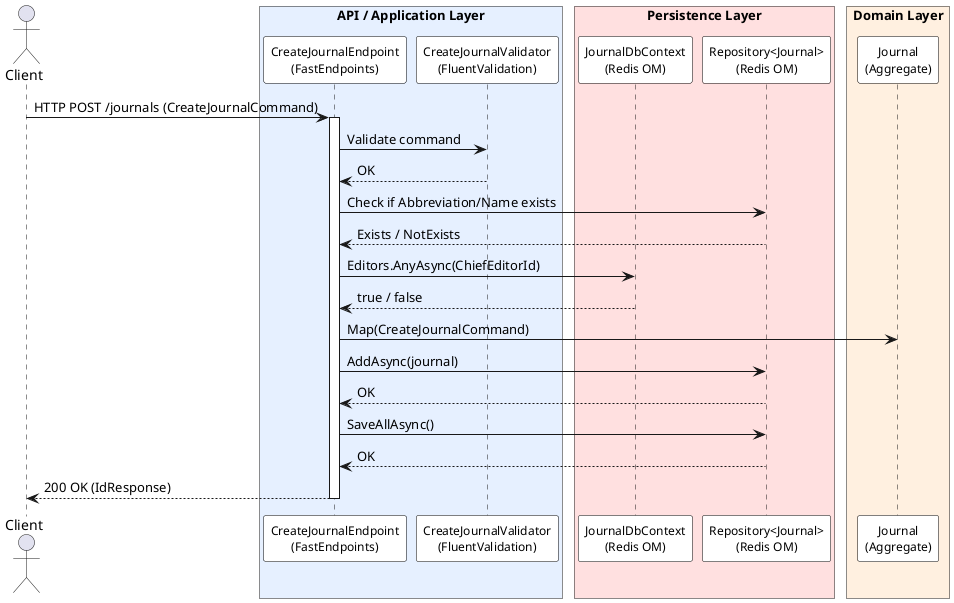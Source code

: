 @startuml
skinparam participant {
  FontSize 12
  BackgroundColor White
  BorderColor Black
}
skinparam boxPadding 5
skinparam boxBorderThickness 1

actor Client

box " API / Application Layer " #E6F0FF
  participant Endpoint as "CreateJournalEndpoint\n(FastEndpoints)"
  participant Validator as "CreateJournalValidator\n(FluentValidation)"
end box

box " Persistence Layer " #FFE0E0
  participant DbContext as "JournalDbContext\n(Redis OM)"
  participant Repository as "Repository<Journal>\n(Redis OM)"
end box

box " Domain Layer " #FFF0E0
  participant Journal as "Journal\n(Aggregate)"
end box

Client -> Endpoint : HTTP POST /journals (CreateJournalCommand)
activate Endpoint

Endpoint -> Validator : Validate command
Validator --> Endpoint : OK

Endpoint -> Repository : Check if Abbreviation/Name exists
Repository --> Endpoint : Exists / NotExists

Endpoint -> DbContext : Editors.AnyAsync(ChiefEditorId)
DbContext --> Endpoint : true / false

Endpoint -> Journal : Map(CreateJournalCommand)

Endpoint -> Repository : AddAsync(journal)
Repository --> Endpoint : OK

Endpoint -> Repository : SaveAllAsync()
Repository --> Endpoint : OK

Endpoint --> Client : 200 OK (IdResponse)
deactivate Endpoint
@enduml
